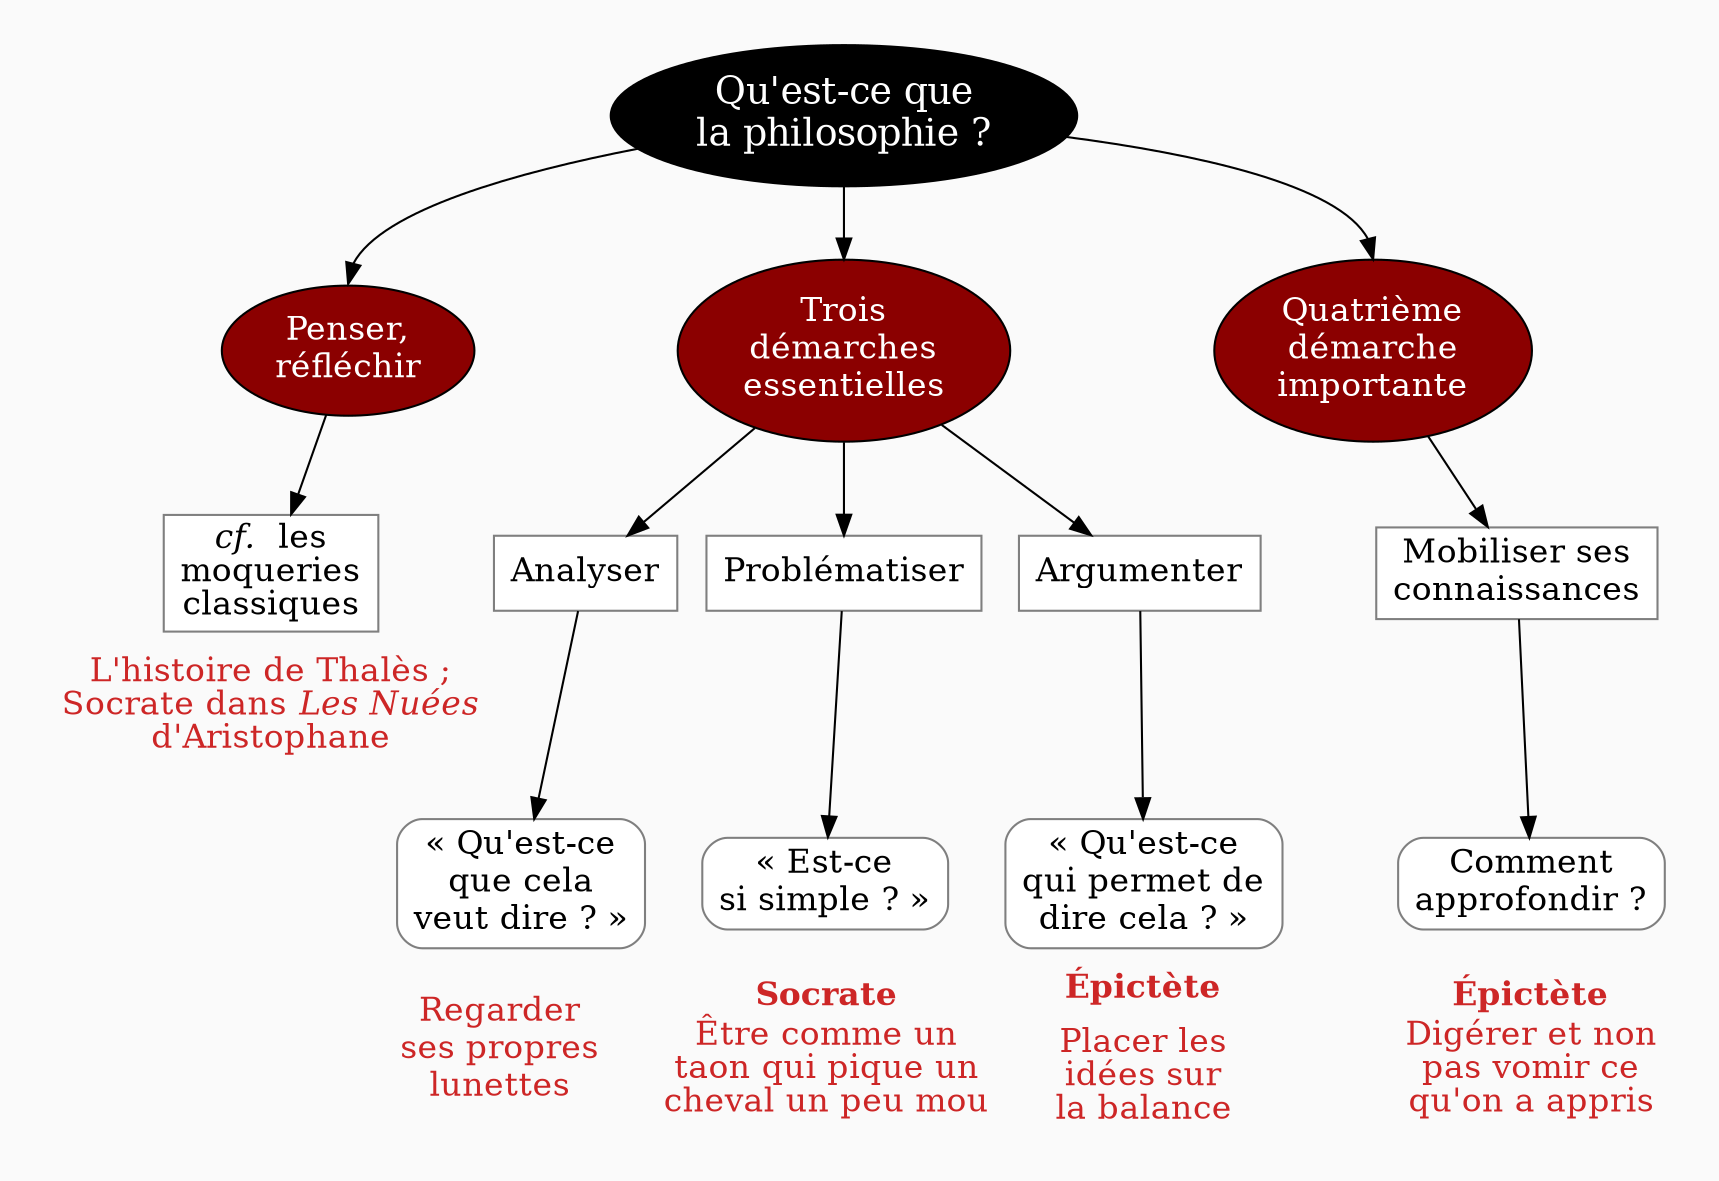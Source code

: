 digraph G {
//rankdir=LR
splines=true
//splines=curved
bgcolor=grey98
pad=0.3
style=filled
edge[minlen=4]
ranksep=0.1
nodesep=0.2 // valeur à changer ?

// NIVEAU 1
node[style=filled; fillcolor=12 ; fontcolor=white ; fontsize=18]
// a1[label=""]
a1[label="Qu'est-ce que
la philosophie ?"]



// NIVEAU 2
node[style=filled;fillcolor=red4;fontcolor=white; fontsize=16]
// b1[label=""]
a1->{
b1[label="Penser,
réfléchir"]
b2[label="Trois
démarches
essentielles"]    
b3[label="Quatrième
démarche
importante"]
}[headport=n]

{rank=same;b1->b2->b3[style=invis, minlen=7]}

// NIVEAU 3 (sans intermédiaire)
node [shape=box; style=filled;fillcolor=white;fontcolor=black;color=grey50]
// c1[label=""]
b1->c1
c1[label=<<i>cf.</i>  les<br/>
moqueries<br/>
classiques>]

b2->{c2,c3,c4}
c2[label="Analyser"]
c3[label="Problématiser"]
c4[label="Argumenter"]

b3->c5
c5[label="Mobiliser ses
connaissances"]

{rank=same;c1->c2[style=invis]}
{rank=same;c4->c5[style=invis]}

// INTERMEDIAIRE AVANT NIVEAU 3
node[style=filled;fillcolor=grey78;shape=oval]
// [arrowhead=none]
// bc1[label=""]

// NIVEAU 3 (avec intermédiaire)
node[style="filled";fillcolor=white;shape=box;color=grey50]
// c1[label=""]

// NIVEAU 4
node[style="filled, rounded";fillcolor=white;shape=box;color=grey50]
// d1[label=""]
c2->d1
d1[label="« Qu'est-ce
que cela
veut dire ? »"]
c3->d2
d2[label="« Est-ce
si simple ? »"]
c4->d3
d3[label="« Qu'est-ce
qui permet de
dire cela ? »"]

c5->d4
d4[label="Comment
approfondir ?"]


{rank=same;d1->d2->d3[style=invis,minlen=2]}
{rank=same;d3->d4[style=invis]}

// ETIQUETTES EN ROUGE
node[shape=plaintext;fontcolor=firebrick3;fillcolor=grey98]
// e1[label=< <B>= Titre</B><BR /><BR />Contenu<BR /> >]
// e1[label=""]
// ->e1[minlen=1;style=invis]

c1->e1[minlen=1;style=invis]

e1[label=<L'histoire de Thalès ;<br/>
Socrate dans <i>Les Nuées</i><br/>d'Aristophane>]

d1->e2[minlen=1;style=invis]
e2[label="Regarder
ses propres
lunettes"]

d2->e3[minlen=1;style=invis]
e3[label=<<b>Socrate</b><br/>
<font point-size="3"><br/></font>
Être comme un<br/>
taon qui pique un<br/>
cheval un peu mou>]

d3->e4[minlen=1;style=invis]
e4[label=<<b>Épictète</b><br/>
<font point-size="10"><br/></font>
Placer les<br/>
idées sur<br/>
la balance>]

d4->e5[minlen=1;style=invis]
e5[label=<<b>Épictète</b><br/>
<font point-size="3"><br/></font>
Digérer et non<br/>
pas vomir ce<br/>
qu'on a appris>]



// Remarques
node[color=blue;shape=box;style=filled;margin=0.07;fontcolor=black;fontsize=13]
edge[color=blue;arrowhead="none";xlabel="";style=dashed]
// r1[label=""]
// {rank=same;->r1}
// {rank=same;r1->[dir=back]}


}

